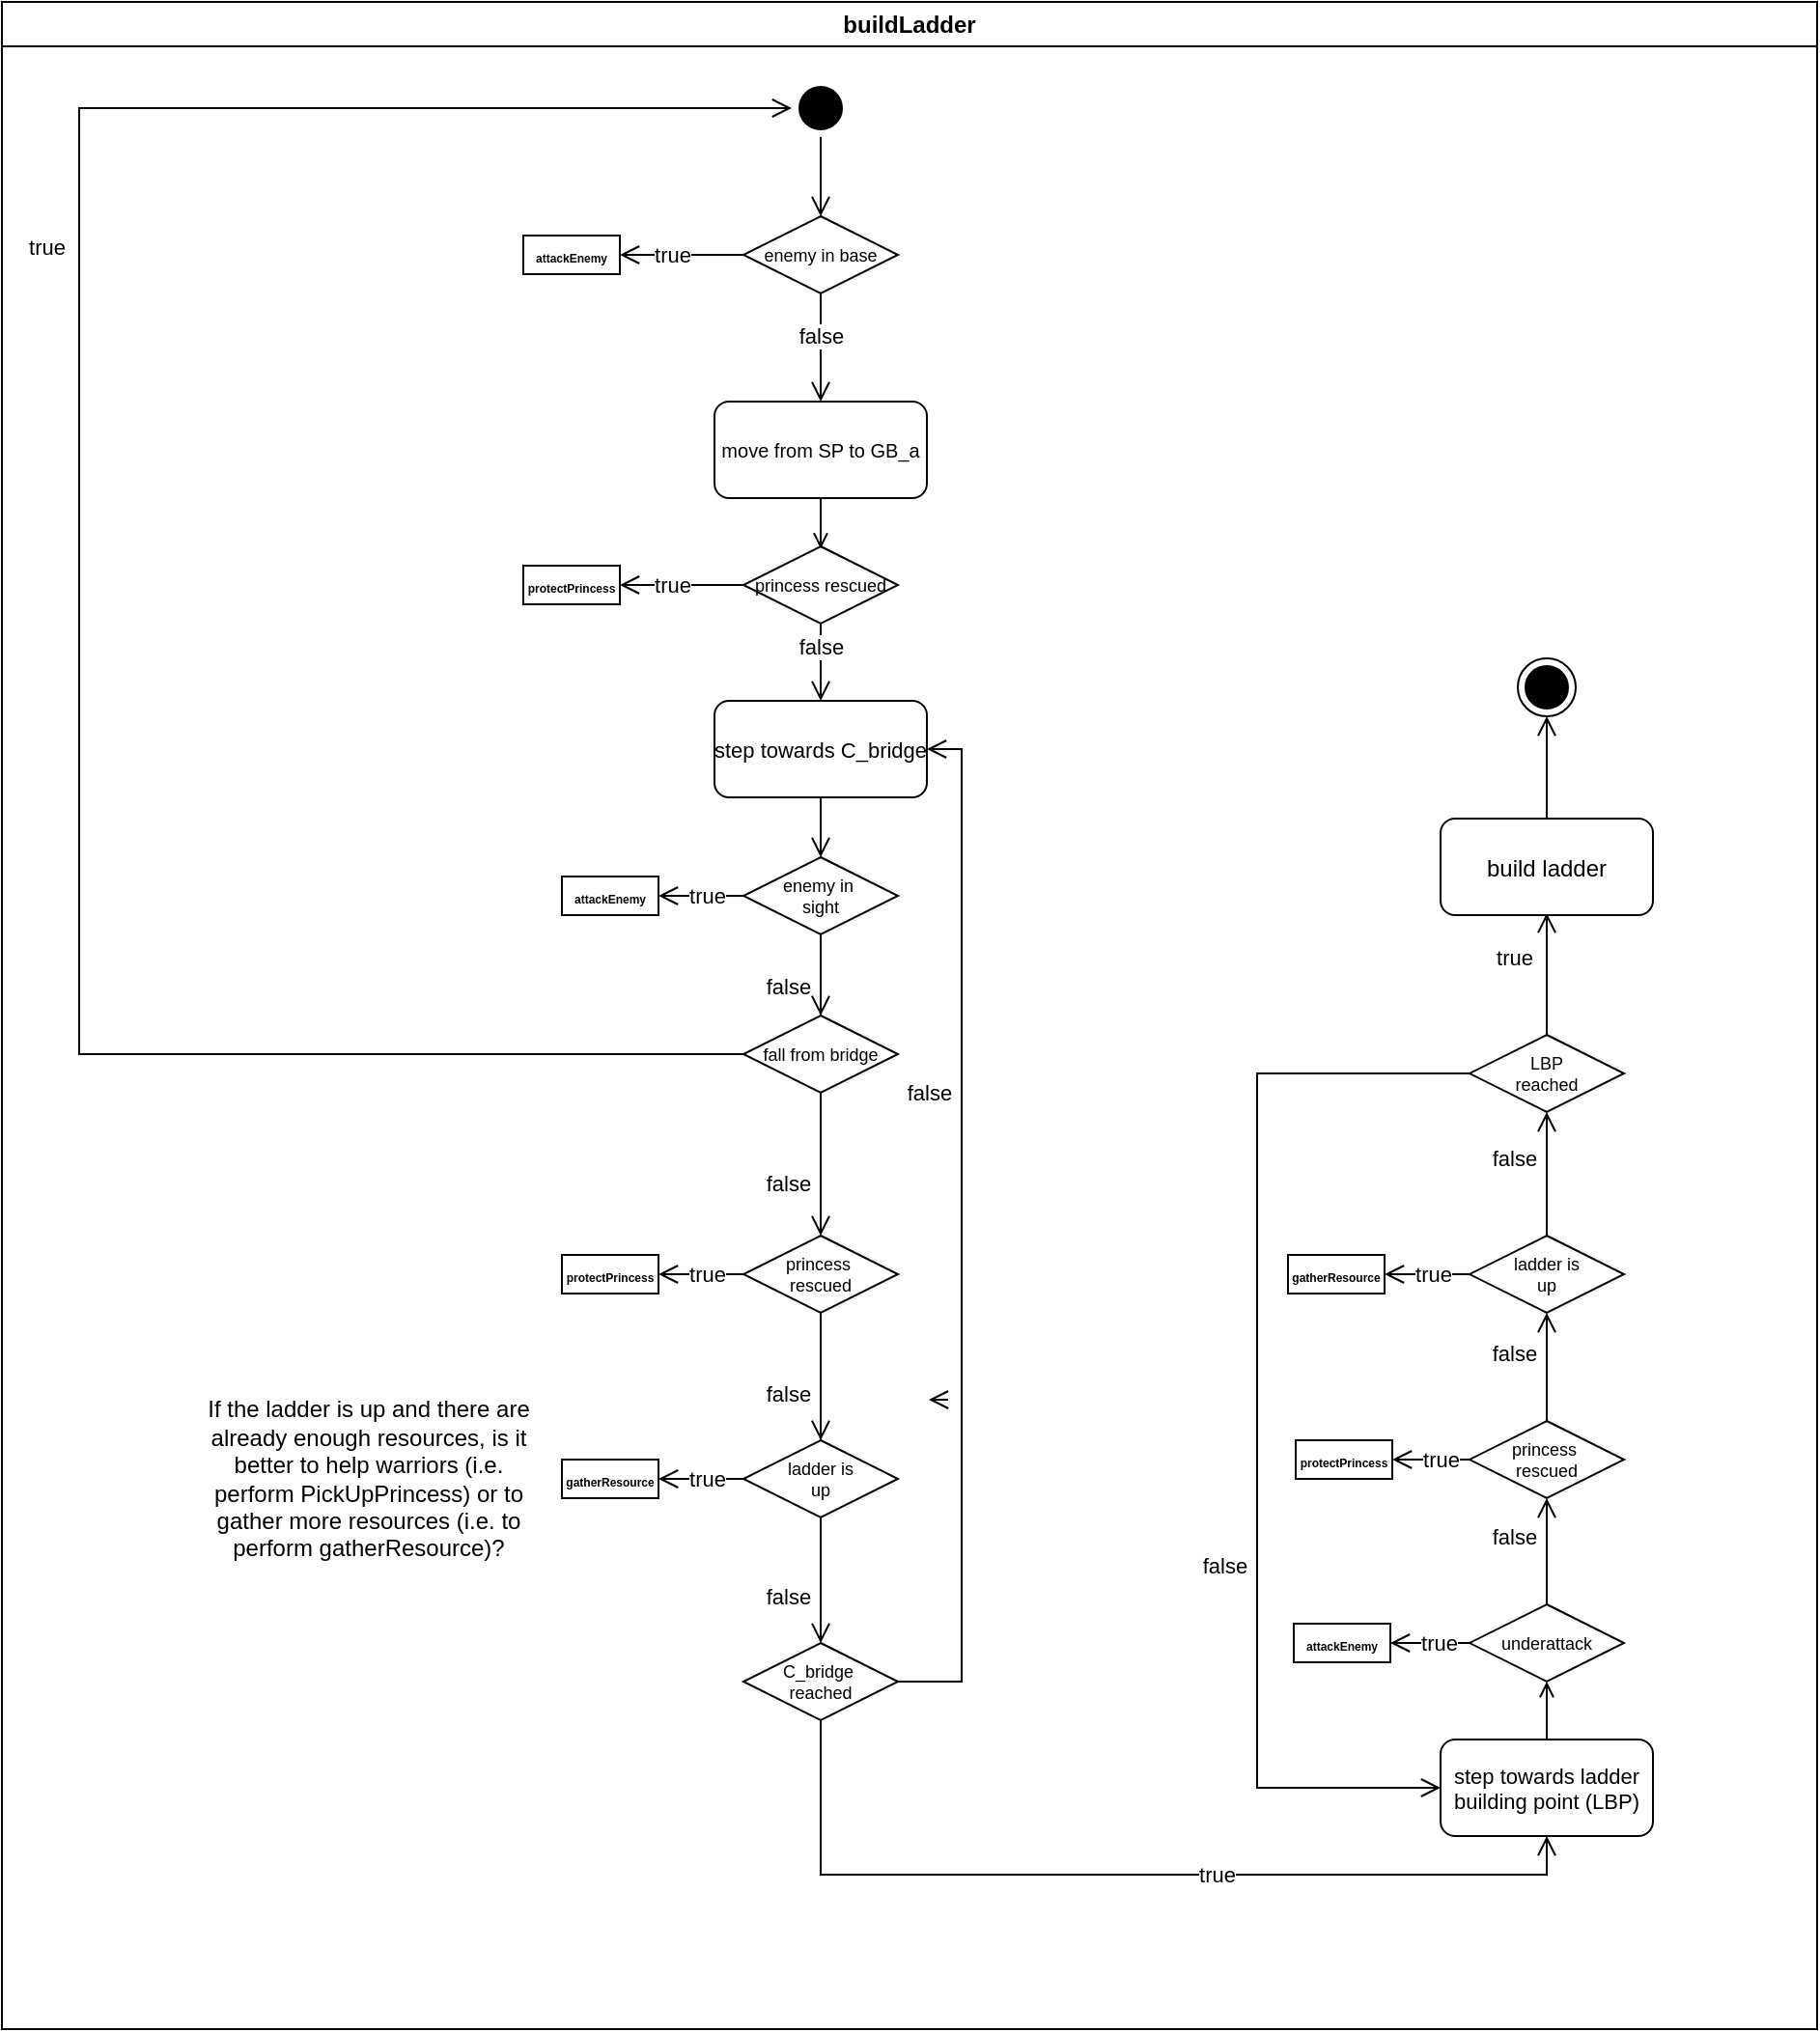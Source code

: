 <mxfile version="26.0.6">
  <diagram name="Page-1" id="e7e014a7-5840-1c2e-5031-d8a46d1fe8dd">
    <mxGraphModel dx="1687" dy="878" grid="1" gridSize="10" guides="1" tooltips="1" connect="1" arrows="1" fold="1" page="1" pageScale="1" pageWidth="1169" pageHeight="826" background="none" math="0" shadow="0">
      <root>
        <mxCell id="0" />
        <mxCell id="1" parent="0" />
        <mxCell id="3" value="buildLadder" style="swimlane;whiteSpace=wrap" parent="1" vertex="1">
          <mxGeometry x="780" y="120" width="940" height="1050" as="geometry" />
        </mxCell>
        <mxCell id="15" value="move from SP to GB_a" style="fontSize=10;verticalAlign=middle;horizontal=1;rounded=1;" parent="3" vertex="1">
          <mxGeometry x="369" y="207" width="110" height="50" as="geometry" />
        </mxCell>
        <mxCell id="22" value="" style="edgeStyle=elbowEdgeStyle;elbow=horizontal;align=left;verticalAlign=bottom;endArrow=open;endSize=8;exitX=0.5;exitY=1;endFill=1;rounded=0;entryX=0.5;entryY=0;entryDx=0;entryDy=0;exitDx=0;exitDy=0;" parent="3" source="_Sj6H3lR2v7R7_RWuAPX-46" target="15" edge="1">
          <mxGeometry x="-1" relative="1" as="geometry">
            <mxPoint x="420" y="215" as="targetPoint" />
            <Array as="points">
              <mxPoint x="424" y="180" />
            </Array>
            <mxPoint x="300" y="220" as="sourcePoint" />
          </mxGeometry>
        </mxCell>
        <mxCell id="_Sj6H3lR2v7R7_RWuAPX-50" value="false" style="edgeLabel;html=1;align=center;verticalAlign=middle;resizable=0;points=[];" parent="22" vertex="1" connectable="0">
          <mxGeometry x="0.267" relative="1" as="geometry">
            <mxPoint y="-14" as="offset" />
          </mxGeometry>
        </mxCell>
        <mxCell id="_Sj6H3lR2v7R7_RWuAPX-46" value="enemy in base" style="rhombus;fontSize=9;" parent="3" vertex="1">
          <mxGeometry x="384" y="111" width="80" height="40" as="geometry" />
        </mxCell>
        <mxCell id="_Sj6H3lR2v7R7_RWuAPX-51" value="" style="edgeStyle=elbowEdgeStyle;elbow=horizontal;align=left;verticalAlign=bottom;endArrow=open;endSize=8;exitX=0;exitY=0.5;endFill=1;rounded=0;exitDx=0;exitDy=0;entryX=1;entryY=0.5;entryDx=0;entryDy=0;" parent="3" source="_Sj6H3lR2v7R7_RWuAPX-46" target="_Sj6H3lR2v7R7_RWuAPX-160" edge="1">
          <mxGeometry x="-1" relative="1" as="geometry">
            <mxPoint x="229.34" y="131.21" as="targetPoint" />
            <Array as="points">
              <mxPoint x="330" y="130" />
            </Array>
            <mxPoint x="70" y="99" as="sourcePoint" />
          </mxGeometry>
        </mxCell>
        <mxCell id="_Sj6H3lR2v7R7_RWuAPX-52" value="&lt;div&gt;true&lt;/div&gt;" style="edgeLabel;html=1;align=center;verticalAlign=middle;resizable=0;points=[];" parent="_Sj6H3lR2v7R7_RWuAPX-51" vertex="1" connectable="0">
          <mxGeometry x="0.267" relative="1" as="geometry">
            <mxPoint x="3" as="offset" />
          </mxGeometry>
        </mxCell>
        <mxCell id="_Sj6H3lR2v7R7_RWuAPX-54" value="step towards C_bridge" style="rounded=1;fontSize=11;" parent="3" vertex="1">
          <mxGeometry x="369" y="362" width="110" height="50" as="geometry" />
        </mxCell>
        <mxCell id="_Sj6H3lR2v7R7_RWuAPX-55" value="princess rescued" style="rhombus;fontSize=9;" parent="3" vertex="1">
          <mxGeometry x="384" y="282" width="80" height="40" as="geometry" />
        </mxCell>
        <mxCell id="_Sj6H3lR2v7R7_RWuAPX-65" value="" style="edgeStyle=elbowEdgeStyle;elbow=horizontal;align=left;verticalAlign=bottom;endArrow=open;endSize=8;exitX=0.5;exitY=1;endFill=1;rounded=0;exitDx=0;exitDy=0;entryX=0.5;entryY=0;entryDx=0;entryDy=0;" parent="3" source="_Sj6H3lR2v7R7_RWuAPX-55" edge="1" target="_Sj6H3lR2v7R7_RWuAPX-54">
          <mxGeometry x="-1" relative="1" as="geometry">
            <mxPoint x="420" y="362" as="targetPoint" />
            <Array as="points">
              <mxPoint x="424" y="340" />
            </Array>
            <mxPoint x="419.57" y="327" as="sourcePoint" />
          </mxGeometry>
        </mxCell>
        <mxCell id="_Sj6H3lR2v7R7_RWuAPX-66" value="false" style="edgeLabel;html=1;align=center;verticalAlign=middle;resizable=0;points=[];" parent="_Sj6H3lR2v7R7_RWuAPX-65" vertex="1" connectable="0">
          <mxGeometry x="0.267" relative="1" as="geometry">
            <mxPoint y="-14" as="offset" />
          </mxGeometry>
        </mxCell>
        <mxCell id="_Sj6H3lR2v7R7_RWuAPX-70" value="" style="ellipse;shape=startState;fillColor=#000000;strokeColor=#000000;" parent="3" vertex="1">
          <mxGeometry x="409" y="40" width="30" height="30" as="geometry" />
        </mxCell>
        <mxCell id="_Sj6H3lR2v7R7_RWuAPX-71" value="" style="edgeStyle=elbowEdgeStyle;elbow=horizontal;verticalAlign=bottom;endArrow=open;endSize=8;endFill=1;rounded=0;entryX=0.5;entryY=0;entryDx=0;entryDy=0;exitX=0.5;exitY=1;exitDx=0;exitDy=0;" parent="3" source="_Sj6H3lR2v7R7_RWuAPX-70" edge="1" target="_Sj6H3lR2v7R7_RWuAPX-46">
          <mxGeometry x="-70" y="-108" as="geometry">
            <mxPoint x="420" y="110" as="targetPoint" />
            <mxPoint x="424" y="70" as="sourcePoint" />
          </mxGeometry>
        </mxCell>
        <mxCell id="_Sj6H3lR2v7R7_RWuAPX-73" value="" style="edgeStyle=elbowEdgeStyle;elbow=horizontal;entryX=0.503;entryY=0.03;endArrow=open;endFill=1;rounded=0;entryDx=0;entryDy=0;entryPerimeter=0;exitX=0.5;exitY=1;exitDx=0;exitDy=0;" parent="3" target="_Sj6H3lR2v7R7_RWuAPX-55" edge="1" source="15">
          <mxGeometry width="100" height="100" relative="1" as="geometry">
            <mxPoint x="420" y="257" as="sourcePoint" />
            <mxPoint x="470" y="301" as="targetPoint" />
            <Array as="points">
              <mxPoint x="424" y="270" />
            </Array>
          </mxGeometry>
        </mxCell>
        <mxCell id="_Sj6H3lR2v7R7_RWuAPX-83" value="fall from bridge" style="rhombus;fontSize=9;" parent="3" vertex="1">
          <mxGeometry x="384" y="525" width="80" height="40" as="geometry" />
        </mxCell>
        <mxCell id="_Sj6H3lR2v7R7_RWuAPX-85" value="" style="edgeStyle=elbowEdgeStyle;elbow=horizontal;align=left;verticalAlign=bottom;endArrow=open;endSize=8;endFill=1;rounded=0;exitX=0;exitY=0.5;exitDx=0;exitDy=0;" parent="3" source="_Sj6H3lR2v7R7_RWuAPX-83" target="_Sj6H3lR2v7R7_RWuAPX-70" edge="1">
          <mxGeometry x="-1" relative="1" as="geometry">
            <mxPoint x="320" y="500" as="targetPoint" />
            <Array as="points">
              <mxPoint x="40" y="330" />
            </Array>
            <mxPoint x="230" y="500" as="sourcePoint" />
          </mxGeometry>
        </mxCell>
        <mxCell id="_Sj6H3lR2v7R7_RWuAPX-86" value="&lt;div&gt;true&lt;/div&gt;" style="edgeLabel;html=1;align=center;verticalAlign=middle;resizable=0;points=[];" parent="_Sj6H3lR2v7R7_RWuAPX-85" vertex="1" connectable="0">
          <mxGeometry x="0.267" relative="1" as="geometry">
            <mxPoint x="-17" as="offset" />
          </mxGeometry>
        </mxCell>
        <mxCell id="_Sj6H3lR2v7R7_RWuAPX-91" value="" style="edgeStyle=elbowEdgeStyle;elbow=horizontal;align=left;verticalAlign=bottom;endArrow=open;endSize=8;endFill=1;rounded=0;exitX=0.5;exitY=1;exitDx=0;exitDy=0;entryX=0.5;entryY=0;entryDx=0;entryDy=0;" parent="3" source="_Sj6H3lR2v7R7_RWuAPX-83" target="_Sj6H3lR2v7R7_RWuAPX-141" edge="1">
          <mxGeometry x="-1" relative="1" as="geometry">
            <mxPoint x="454" y="635" as="targetPoint" />
            <Array as="points" />
            <mxPoint x="424" y="465" as="sourcePoint" />
          </mxGeometry>
        </mxCell>
        <mxCell id="_Sj6H3lR2v7R7_RWuAPX-92" value="&lt;div&gt;false&lt;/div&gt;" style="edgeLabel;html=1;align=center;verticalAlign=middle;resizable=0;points=[];" parent="_Sj6H3lR2v7R7_RWuAPX-91" vertex="1" connectable="0">
          <mxGeometry x="0.267" relative="1" as="geometry">
            <mxPoint x="-17" as="offset" />
          </mxGeometry>
        </mxCell>
        <mxCell id="_Sj6H3lR2v7R7_RWuAPX-104" value="" style="edgeStyle=elbowEdgeStyle;elbow=horizontal;verticalAlign=bottom;endArrow=open;endSize=8;endFill=1;rounded=0;entryX=0.5;entryY=0;entryDx=0;entryDy=0;exitX=0.5;exitY=1;exitDx=0;exitDy=0;" parent="3" source="_Sj6H3lR2v7R7_RWuAPX-54" target="_Sj6H3lR2v7R7_RWuAPX-103" edge="1">
          <mxGeometry x="-180" y="-236" as="geometry">
            <mxPoint x="564" y="663" as="targetPoint" />
            <mxPoint x="564" y="540" as="sourcePoint" />
          </mxGeometry>
        </mxCell>
        <mxCell id="_Sj6H3lR2v7R7_RWuAPX-109" value="" style="edgeStyle=elbowEdgeStyle;elbow=horizontal;align=left;verticalAlign=bottom;endArrow=open;endSize=8;endFill=1;rounded=0;exitX=0.5;exitY=1;exitDx=0;exitDy=0;entryX=0.5;entryY=0;entryDx=0;entryDy=0;" parent="3" source="_Sj6H3lR2v7R7_RWuAPX-103" target="_Sj6H3lR2v7R7_RWuAPX-83" edge="1">
          <mxGeometry x="-1" relative="1" as="geometry">
            <mxPoint x="453.58" y="543" as="targetPoint" />
            <Array as="points" />
            <mxPoint x="453.58" y="483" as="sourcePoint" />
          </mxGeometry>
        </mxCell>
        <mxCell id="_Sj6H3lR2v7R7_RWuAPX-110" value="&lt;div&gt;false&lt;/div&gt;" style="edgeLabel;html=1;align=center;verticalAlign=middle;resizable=0;points=[];" parent="_Sj6H3lR2v7R7_RWuAPX-109" vertex="1" connectable="0">
          <mxGeometry x="0.267" relative="1" as="geometry">
            <mxPoint x="-17" as="offset" />
          </mxGeometry>
        </mxCell>
        <mxCell id="_Sj6H3lR2v7R7_RWuAPX-103" value="enemy in &#xa;sight" style="rhombus;fontSize=9;" parent="3" vertex="1">
          <mxGeometry x="384" y="443" width="80" height="40" as="geometry" />
        </mxCell>
        <mxCell id="_Sj6H3lR2v7R7_RWuAPX-128" value="C_bridge &#xa;reached" style="rhombus;fontSize=9;" parent="3" vertex="1">
          <mxGeometry x="384" y="850" width="80" height="40" as="geometry" />
        </mxCell>
        <mxCell id="_Sj6H3lR2v7R7_RWuAPX-132" value="" style="edgeStyle=elbowEdgeStyle;elbow=horizontal;align=left;verticalAlign=bottom;endArrow=open;endSize=8;endFill=1;rounded=0;exitX=0.5;exitY=1;exitDx=0;exitDy=0;entryX=0.5;entryY=1;entryDx=0;entryDy=0;" parent="3" source="_Sj6H3lR2v7R7_RWuAPX-128" target="ikUV5bZF2InAvdVvWLT--31" edge="1">
          <mxGeometry x="-1" relative="1" as="geometry">
            <mxPoint x="425" y="950" as="targetPoint" />
            <Array as="points">
              <mxPoint x="610" y="970" />
            </Array>
            <mxPoint x="344.57" y="1020" as="sourcePoint" />
          </mxGeometry>
        </mxCell>
        <mxCell id="_Sj6H3lR2v7R7_RWuAPX-133" value="true" style="edgeLabel;html=1;align=center;verticalAlign=middle;resizable=0;points=[];" parent="_Sj6H3lR2v7R7_RWuAPX-132" vertex="1" connectable="0">
          <mxGeometry x="0.267" relative="1" as="geometry">
            <mxPoint x="-17" as="offset" />
          </mxGeometry>
        </mxCell>
        <mxCell id="_Sj6H3lR2v7R7_RWuAPX-134" value="" style="edgeStyle=elbowEdgeStyle;elbow=horizontal;align=left;verticalAlign=bottom;endArrow=open;endSize=8;endFill=1;rounded=0;exitX=1;exitY=0.5;exitDx=0;exitDy=0;entryX=1;entryY=0.5;entryDx=0;entryDy=0;" parent="3" edge="1" target="_Sj6H3lR2v7R7_RWuAPX-54" source="_Sj6H3lR2v7R7_RWuAPX-128">
          <mxGeometry x="-1" relative="1" as="geometry">
            <mxPoint x="477" y="387" as="targetPoint" />
            <Array as="points">
              <mxPoint x="497" y="585" />
            </Array>
            <mxPoint x="462" y="785" as="sourcePoint" />
          </mxGeometry>
        </mxCell>
        <mxCell id="_Sj6H3lR2v7R7_RWuAPX-135" value="&lt;div&gt;false&lt;/div&gt;" style="edgeLabel;html=1;align=center;verticalAlign=middle;resizable=0;points=[];" parent="_Sj6H3lR2v7R7_RWuAPX-134" vertex="1" connectable="0">
          <mxGeometry x="0.267" relative="1" as="geometry">
            <mxPoint x="-17" as="offset" />
          </mxGeometry>
        </mxCell>
        <mxCell id="_Sj6H3lR2v7R7_RWuAPX-141" value="princess &#xa;rescued" style="rhombus;fontSize=9;" parent="3" vertex="1">
          <mxGeometry x="384" y="639" width="80" height="40" as="geometry" />
        </mxCell>
        <mxCell id="_Sj6H3lR2v7R7_RWuAPX-151" value="" style="edgeStyle=elbowEdgeStyle;elbow=horizontal;align=left;verticalAlign=bottom;endArrow=open;endSize=8;endFill=1;rounded=0;exitX=0.5;exitY=1;exitDx=0;exitDy=0;entryX=0.5;entryY=0;entryDx=0;entryDy=0;" parent="3" source="_Sj6H3lR2v7R7_RWuAPX-141" target="_Sj6H3lR2v7R7_RWuAPX-190" edge="1">
          <mxGeometry x="-1" relative="1" as="geometry">
            <mxPoint x="424" y="740" as="targetPoint" />
            <Array as="points" />
            <mxPoint x="453.75" y="679" as="sourcePoint" />
          </mxGeometry>
        </mxCell>
        <mxCell id="_Sj6H3lR2v7R7_RWuAPX-152" value="false" style="edgeLabel;html=1;align=center;verticalAlign=middle;resizable=0;points=[];" parent="_Sj6H3lR2v7R7_RWuAPX-151" vertex="1" connectable="0">
          <mxGeometry x="0.267" relative="1" as="geometry">
            <mxPoint x="-17" as="offset" />
          </mxGeometry>
        </mxCell>
        <mxCell id="_Sj6H3lR2v7R7_RWuAPX-160" value="&lt;div align=&quot;center&quot;&gt;&lt;font style=&quot;font-size: 6px;&quot;&gt;&lt;b&gt;&lt;font style=&quot;line-height: 100%;&quot;&gt;attackEnemy&lt;/font&gt;&lt;/b&gt;&lt;/font&gt;&lt;/div&gt;" style="rounded=0;whiteSpace=wrap;html=1;align=center;" parent="3" vertex="1">
          <mxGeometry x="270" y="121" width="50" height="20" as="geometry" />
        </mxCell>
        <mxCell id="_Sj6H3lR2v7R7_RWuAPX-163" value="&lt;font style=&quot;font-size: 6px;&quot;&gt;&lt;b&gt;protectPrincess&lt;/b&gt;&lt;/font&gt;" style="rounded=0;whiteSpace=wrap;html=1;align=center;" parent="3" vertex="1">
          <mxGeometry x="270" y="292" width="50" height="20" as="geometry" />
        </mxCell>
        <mxCell id="_Sj6H3lR2v7R7_RWuAPX-161" value="" style="edgeStyle=elbowEdgeStyle;elbow=horizontal;align=left;verticalAlign=bottom;endArrow=open;endSize=8;endFill=1;rounded=0;entryX=1;entryY=0.5;entryDx=0;entryDy=0;exitX=0;exitY=0.5;exitDx=0;exitDy=0;" parent="3" source="_Sj6H3lR2v7R7_RWuAPX-55" target="_Sj6H3lR2v7R7_RWuAPX-163" edge="1">
          <mxGeometry x="-1" relative="1" as="geometry">
            <mxPoint x="239.34" y="141.21" as="targetPoint" />
            <Array as="points">
              <mxPoint x="360" y="290" />
            </Array>
            <mxPoint x="380" y="300" as="sourcePoint" />
          </mxGeometry>
        </mxCell>
        <mxCell id="_Sj6H3lR2v7R7_RWuAPX-162" value="&lt;div&gt;true&lt;/div&gt;" style="edgeLabel;html=1;align=center;verticalAlign=middle;resizable=0;points=[];" parent="_Sj6H3lR2v7R7_RWuAPX-161" vertex="1" connectable="0">
          <mxGeometry x="0.267" relative="1" as="geometry">
            <mxPoint x="3" as="offset" />
          </mxGeometry>
        </mxCell>
        <mxCell id="_Sj6H3lR2v7R7_RWuAPX-168" value="" style="edgeStyle=elbowEdgeStyle;elbow=horizontal;align=left;verticalAlign=bottom;endArrow=open;endSize=8;endFill=1;rounded=0;exitX=0;exitY=0.5;exitDx=0;exitDy=0;entryX=1;entryY=0.5;entryDx=0;entryDy=0;" parent="3" source="_Sj6H3lR2v7R7_RWuAPX-141" target="_Sj6H3lR2v7R7_RWuAPX-170" edge="1">
          <mxGeometry x="-1" relative="1" as="geometry">
            <mxPoint x="370" y="659" as="targetPoint" />
            <Array as="points" />
            <mxPoint x="415" y="659" as="sourcePoint" />
          </mxGeometry>
        </mxCell>
        <mxCell id="_Sj6H3lR2v7R7_RWuAPX-169" value="true" style="edgeLabel;html=1;align=center;verticalAlign=middle;resizable=0;points=[];" parent="_Sj6H3lR2v7R7_RWuAPX-168" vertex="1" connectable="0">
          <mxGeometry x="0.267" relative="1" as="geometry">
            <mxPoint x="9" as="offset" />
          </mxGeometry>
        </mxCell>
        <mxCell id="_Sj6H3lR2v7R7_RWuAPX-170" value="&lt;font style=&quot;font-size: 6px;&quot;&gt;&lt;b&gt;protectPrincess&lt;/b&gt;&lt;/font&gt;" style="rounded=0;whiteSpace=wrap;html=1;align=center;" parent="3" vertex="1">
          <mxGeometry x="290" y="649" width="50" height="20" as="geometry" />
        </mxCell>
        <mxCell id="_Sj6H3lR2v7R7_RWuAPX-173" value="" style="edgeStyle=elbowEdgeStyle;elbow=horizontal;align=left;verticalAlign=bottom;endArrow=open;endSize=8;endFill=1;rounded=0;exitX=0;exitY=0.5;exitDx=0;exitDy=0;entryX=1;entryY=0.5;entryDx=0;entryDy=0;" parent="3" source="_Sj6H3lR2v7R7_RWuAPX-103" target="_Sj6H3lR2v7R7_RWuAPX-175" edge="1">
          <mxGeometry x="-1" relative="1" as="geometry">
            <mxPoint x="370" y="463" as="targetPoint" />
            <Array as="points" />
            <mxPoint x="415" y="463" as="sourcePoint" />
          </mxGeometry>
        </mxCell>
        <mxCell id="_Sj6H3lR2v7R7_RWuAPX-174" value="true" style="edgeLabel;html=1;align=center;verticalAlign=middle;resizable=0;points=[];" parent="_Sj6H3lR2v7R7_RWuAPX-173" vertex="1" connectable="0">
          <mxGeometry x="0.267" relative="1" as="geometry">
            <mxPoint x="9" as="offset" />
          </mxGeometry>
        </mxCell>
        <mxCell id="_Sj6H3lR2v7R7_RWuAPX-175" value="&lt;font style=&quot;font-size: 6px;&quot;&gt;&lt;b&gt;attackEnemy&lt;/b&gt;&lt;/font&gt;" style="rounded=0;whiteSpace=wrap;html=1;align=center;" parent="3" vertex="1">
          <mxGeometry x="290" y="453" width="50" height="20" as="geometry" />
        </mxCell>
        <mxCell id="_Sj6H3lR2v7R7_RWuAPX-176" value="" style="edgeStyle=elbowEdgeStyle;elbow=horizontal;align=left;verticalAlign=bottom;endArrow=open;endSize=8;endFill=1;rounded=0;exitX=0;exitY=0.5;exitDx=0;exitDy=0;entryX=1;entryY=0.5;entryDx=0;entryDy=0;" parent="3" target="_Sj6H3lR2v7R7_RWuAPX-178" edge="1">
          <mxGeometry x="-1" relative="1" as="geometry">
            <mxPoint x="480" y="724" as="targetPoint" />
            <Array as="points" />
            <mxPoint x="490" y="724" as="sourcePoint" />
          </mxGeometry>
        </mxCell>
        <mxCell id="_Sj6H3lR2v7R7_RWuAPX-190" value="&#xa;ladder is&#xa;up&#xa;" style="rhombus;fontSize=9;" parent="3" vertex="1">
          <mxGeometry x="384" y="745" width="80" height="40" as="geometry" />
        </mxCell>
        <mxCell id="_Sj6H3lR2v7R7_RWuAPX-201" value="&#xa;ladder is&#xa;up&#xa;" style="rhombus;fontSize=9;" parent="3" vertex="1">
          <mxGeometry x="760" y="639" width="80" height="40" as="geometry" />
        </mxCell>
        <mxCell id="_Sj6H3lR2v7R7_RWuAPX-209" value="princess &#xa;rescued" style="rhombus;fontSize=9;" parent="3" vertex="1">
          <mxGeometry x="760" y="735" width="80" height="40" as="geometry" />
        </mxCell>
        <mxCell id="_Sj6H3lR2v7R7_RWuAPX-210" value="" style="edgeStyle=elbowEdgeStyle;elbow=horizontal;align=left;verticalAlign=bottom;endArrow=open;endSize=8;endFill=1;rounded=0;exitX=0;exitY=0.5;exitDx=0;exitDy=0;entryX=1;entryY=0.5;entryDx=0;entryDy=0;" parent="3" source="_Sj6H3lR2v7R7_RWuAPX-209" target="_Sj6H3lR2v7R7_RWuAPX-212" edge="1">
          <mxGeometry x="-1" relative="1" as="geometry">
            <mxPoint x="719" y="754.43" as="targetPoint" />
            <Array as="points" />
            <mxPoint x="759" y="754.43" as="sourcePoint" />
          </mxGeometry>
        </mxCell>
        <mxCell id="_Sj6H3lR2v7R7_RWuAPX-211" value="true" style="edgeLabel;html=1;align=center;verticalAlign=middle;resizable=0;points=[];" parent="_Sj6H3lR2v7R7_RWuAPX-210" vertex="1" connectable="0">
          <mxGeometry x="0.267" relative="1" as="geometry">
            <mxPoint x="10" as="offset" />
          </mxGeometry>
        </mxCell>
        <mxCell id="_Sj6H3lR2v7R7_RWuAPX-212" value="&lt;font style=&quot;font-size: 6px;&quot;&gt;&lt;b&gt;protectPrincess&lt;/b&gt;&lt;/font&gt;" style="rounded=0;whiteSpace=wrap;html=1;align=center;" parent="3" vertex="1">
          <mxGeometry x="670" y="745" width="50" height="20" as="geometry" />
        </mxCell>
        <mxCell id="_Sj6H3lR2v7R7_RWuAPX-213" value="" style="edgeStyle=elbowEdgeStyle;elbow=horizontal;entryX=0.5;entryY=1;endArrow=open;endFill=1;rounded=0;entryDx=0;entryDy=0;exitX=0.5;exitY=0;exitDx=0;exitDy=0;" parent="3" target="_Sj6H3lR2v7R7_RWuAPX-270" edge="1">
          <mxGeometry width="100" height="100" relative="1" as="geometry">
            <mxPoint x="800" y="900" as="sourcePoint" />
            <mxPoint x="800" y="785" as="targetPoint" />
            <Array as="points">
              <mxPoint x="800" y="880" />
            </Array>
          </mxGeometry>
        </mxCell>
        <mxCell id="_Sj6H3lR2v7R7_RWuAPX-214" value="" style="edgeStyle=elbowEdgeStyle;elbow=horizontal;align=left;verticalAlign=bottom;endArrow=open;endSize=8;endFill=1;rounded=0;exitX=0.5;exitY=0;exitDx=0;exitDy=0;entryX=0.5;entryY=1;entryDx=0;entryDy=0;" parent="3" source="_Sj6H3lR2v7R7_RWuAPX-209" target="_Sj6H3lR2v7R7_RWuAPX-201" edge="1">
          <mxGeometry x="-1" relative="1" as="geometry">
            <mxPoint x="605" y="850" as="targetPoint" />
            <Array as="points" />
            <mxPoint x="605" y="764" as="sourcePoint" />
          </mxGeometry>
        </mxCell>
        <mxCell id="_Sj6H3lR2v7R7_RWuAPX-215" value="false" style="edgeLabel;html=1;align=center;verticalAlign=middle;resizable=0;points=[];" parent="_Sj6H3lR2v7R7_RWuAPX-214" vertex="1" connectable="0">
          <mxGeometry x="0.267" relative="1" as="geometry">
            <mxPoint x="-17" as="offset" />
          </mxGeometry>
        </mxCell>
        <mxCell id="_Sj6H3lR2v7R7_RWuAPX-218" value="LBP&#xa;reached" style="rhombus;fontSize=9;" parent="3" vertex="1">
          <mxGeometry x="760" y="535" width="80" height="40" as="geometry" />
        </mxCell>
        <mxCell id="_Sj6H3lR2v7R7_RWuAPX-228" value="" style="edgeStyle=elbowEdgeStyle;elbow=horizontal;align=left;verticalAlign=bottom;endArrow=open;endSize=8;endFill=1;rounded=0;entryX=0.5;entryY=1;entryDx=0;entryDy=0;exitX=0.5;exitY=0;exitDx=0;exitDy=0;" parent="3" source="_Sj6H3lR2v7R7_RWuAPX-201" target="_Sj6H3lR2v7R7_RWuAPX-218" edge="1">
          <mxGeometry x="-1" relative="1" as="geometry">
            <mxPoint x="811" y="752" as="targetPoint" />
            <Array as="points" />
            <mxPoint x="770" y="680" as="sourcePoint" />
          </mxGeometry>
        </mxCell>
        <mxCell id="_Sj6H3lR2v7R7_RWuAPX-229" value="false" style="edgeLabel;html=1;align=center;verticalAlign=middle;resizable=0;points=[];" parent="_Sj6H3lR2v7R7_RWuAPX-228" vertex="1" connectable="0">
          <mxGeometry x="0.267" relative="1" as="geometry">
            <mxPoint x="-17" as="offset" />
          </mxGeometry>
        </mxCell>
        <mxCell id="_Sj6H3lR2v7R7_RWuAPX-255" value="" style="edgeStyle=elbowEdgeStyle;elbow=horizontal;align=left;verticalAlign=bottom;endArrow=open;endSize=8;endFill=1;rounded=0;exitX=0;exitY=0.5;exitDx=0;exitDy=0;entryX=0;entryY=0.5;entryDx=0;entryDy=0;" parent="3" source="_Sj6H3lR2v7R7_RWuAPX-218" edge="1">
          <mxGeometry x="-1" relative="1" as="geometry">
            <mxPoint x="745" y="925" as="targetPoint" />
            <Array as="points">
              <mxPoint x="650" y="685" />
            </Array>
            <mxPoint x="810" y="649" as="sourcePoint" />
          </mxGeometry>
        </mxCell>
        <mxCell id="_Sj6H3lR2v7R7_RWuAPX-256" value="false" style="edgeLabel;html=1;align=center;verticalAlign=middle;resizable=0;points=[];" parent="_Sj6H3lR2v7R7_RWuAPX-255" vertex="1" connectable="0">
          <mxGeometry x="0.267" relative="1" as="geometry">
            <mxPoint x="-17" as="offset" />
          </mxGeometry>
        </mxCell>
        <mxCell id="_Sj6H3lR2v7R7_RWuAPX-259" value="" style="edgeStyle=elbowEdgeStyle;elbow=horizontal;align=left;verticalAlign=bottom;endArrow=open;endSize=8;endFill=1;rounded=0;entryX=0.5;entryY=1;entryDx=0;entryDy=0;exitX=0.5;exitY=0;exitDx=0;exitDy=0;" parent="3" source="_Sj6H3lR2v7R7_RWuAPX-218" edge="1">
          <mxGeometry x="-1" relative="1" as="geometry">
            <mxPoint x="800" y="472" as="targetPoint" />
            <Array as="points" />
            <mxPoint x="799.72" y="535" as="sourcePoint" />
          </mxGeometry>
        </mxCell>
        <mxCell id="_Sj6H3lR2v7R7_RWuAPX-260" value="true" style="edgeLabel;html=1;align=center;verticalAlign=middle;resizable=0;points=[];" parent="_Sj6H3lR2v7R7_RWuAPX-259" vertex="1" connectable="0">
          <mxGeometry x="0.267" relative="1" as="geometry">
            <mxPoint x="-17" as="offset" />
          </mxGeometry>
        </mxCell>
        <mxCell id="_Sj6H3lR2v7R7_RWuAPX-262" value="build ladder" style="rounded=1;" parent="3" vertex="1">
          <mxGeometry x="745" y="423" width="110" height="50" as="geometry" />
        </mxCell>
        <mxCell id="_Sj6H3lR2v7R7_RWuAPX-43" value="" style="ellipse;shape=endState;fillColor=#000000;strokeColor=#000000;" parent="3" vertex="1">
          <mxGeometry x="785" y="340" width="30" height="30" as="geometry" />
        </mxCell>
        <mxCell id="_Sj6H3lR2v7R7_RWuAPX-270" value="underattack" style="rhombus;fontSize=9;" parent="3" vertex="1">
          <mxGeometry x="760" y="830" width="80" height="40" as="geometry" />
        </mxCell>
        <mxCell id="_Sj6H3lR2v7R7_RWuAPX-277" value="" style="edgeStyle=elbowEdgeStyle;elbow=horizontal;align=left;verticalAlign=bottom;endArrow=open;endSize=8;endFill=1;rounded=0;exitX=0;exitY=0.5;exitDx=0;exitDy=0;entryX=1;entryY=0.5;entryDx=0;entryDy=0;" parent="3" source="_Sj6H3lR2v7R7_RWuAPX-270" target="_Sj6H3lR2v7R7_RWuAPX-279" edge="1">
          <mxGeometry x="-1" relative="1" as="geometry">
            <mxPoint x="718" y="849.43" as="targetPoint" />
            <Array as="points" />
            <mxPoint x="759" y="850" as="sourcePoint" />
          </mxGeometry>
        </mxCell>
        <mxCell id="_Sj6H3lR2v7R7_RWuAPX-278" value="true" style="edgeLabel;html=1;align=center;verticalAlign=middle;resizable=0;points=[];" parent="_Sj6H3lR2v7R7_RWuAPX-277" vertex="1" connectable="0">
          <mxGeometry x="0.267" relative="1" as="geometry">
            <mxPoint x="10" as="offset" />
          </mxGeometry>
        </mxCell>
        <mxCell id="_Sj6H3lR2v7R7_RWuAPX-279" value="&lt;font style=&quot;font-size: 6px;&quot;&gt;&lt;b&gt;attackEnemy&lt;/b&gt;&lt;/font&gt;" style="rounded=0;whiteSpace=wrap;html=1;align=center;" parent="3" vertex="1">
          <mxGeometry x="669" y="840" width="50" height="20" as="geometry" />
        </mxCell>
        <mxCell id="_Sj6H3lR2v7R7_RWuAPX-280" value="" style="edgeStyle=elbowEdgeStyle;elbow=horizontal;align=left;verticalAlign=bottom;endArrow=open;endSize=8;endFill=1;rounded=0;exitX=0.5;exitY=0;exitDx=0;exitDy=0;entryX=0.5;entryY=1;entryDx=0;entryDy=0;" parent="3" source="_Sj6H3lR2v7R7_RWuAPX-270" target="_Sj6H3lR2v7R7_RWuAPX-209" edge="1">
          <mxGeometry x="-1" relative="1" as="geometry">
            <mxPoint x="799.9" y="775" as="targetPoint" />
            <Array as="points" />
            <mxPoint x="799.9" y="831" as="sourcePoint" />
          </mxGeometry>
        </mxCell>
        <mxCell id="_Sj6H3lR2v7R7_RWuAPX-281" value="false" style="edgeLabel;html=1;align=center;verticalAlign=middle;resizable=0;points=[];" parent="_Sj6H3lR2v7R7_RWuAPX-280" vertex="1" connectable="0">
          <mxGeometry x="0.267" relative="1" as="geometry">
            <mxPoint x="-17" as="offset" />
          </mxGeometry>
        </mxCell>
        <mxCell id="_Sj6H3lR2v7R7_RWuAPX-318" value="" style="edgeStyle=elbowEdgeStyle;elbow=horizontal;verticalAlign=bottom;endArrow=open;endSize=8;endFill=1;rounded=0;exitX=0.5;exitY=0;exitDx=0;exitDy=0;entryX=0.5;entryY=1;entryDx=0;entryDy=0;" parent="3" source="_Sj6H3lR2v7R7_RWuAPX-262" target="_Sj6H3lR2v7R7_RWuAPX-43" edge="1">
          <mxGeometry x="-280" y="-228" as="geometry">
            <mxPoint x="720.14" y="141" as="targetPoint" />
            <mxPoint x="790" y="116" as="sourcePoint" />
            <Array as="points" />
          </mxGeometry>
        </mxCell>
        <mxCell id="ikUV5bZF2InAvdVvWLT--25" value="" style="edgeStyle=elbowEdgeStyle;elbow=horizontal;align=left;verticalAlign=bottom;endArrow=open;endSize=8;endFill=1;rounded=0;exitX=0;exitY=0.5;exitDx=0;exitDy=0;entryX=1;entryY=0.5;entryDx=0;entryDy=0;" edge="1" parent="3" target="ikUV5bZF2InAvdVvWLT--27" source="_Sj6H3lR2v7R7_RWuAPX-190">
          <mxGeometry x="-1" relative="1" as="geometry">
            <mxPoint x="370" y="765" as="targetPoint" />
            <Array as="points" />
            <mxPoint x="384" y="765" as="sourcePoint" />
          </mxGeometry>
        </mxCell>
        <mxCell id="ikUV5bZF2InAvdVvWLT--26" value="true" style="edgeLabel;html=1;align=center;verticalAlign=middle;resizable=0;points=[];" vertex="1" connectable="0" parent="ikUV5bZF2InAvdVvWLT--25">
          <mxGeometry x="0.267" relative="1" as="geometry">
            <mxPoint x="9" as="offset" />
          </mxGeometry>
        </mxCell>
        <mxCell id="ikUV5bZF2InAvdVvWLT--27" value="&lt;font style=&quot;font-size: 6px;&quot;&gt;&lt;b&gt;gatherResource&lt;/b&gt;&lt;/font&gt;" style="rounded=0;whiteSpace=wrap;html=1;align=center;" vertex="1" parent="3">
          <mxGeometry x="290" y="755" width="50" height="20" as="geometry" />
        </mxCell>
        <mxCell id="ikUV5bZF2InAvdVvWLT--28" value="" style="edgeStyle=elbowEdgeStyle;elbow=horizontal;align=left;verticalAlign=bottom;endArrow=open;endSize=8;endFill=1;rounded=0;exitX=0.5;exitY=1;exitDx=0;exitDy=0;entryX=0.5;entryY=0;entryDx=0;entryDy=0;" edge="1" parent="3" source="_Sj6H3lR2v7R7_RWuAPX-190" target="_Sj6H3lR2v7R7_RWuAPX-128">
          <mxGeometry x="-1" relative="1" as="geometry">
            <mxPoint x="423.9" y="851" as="targetPoint" />
            <Array as="points" />
            <mxPoint x="423.9" y="785" as="sourcePoint" />
          </mxGeometry>
        </mxCell>
        <mxCell id="ikUV5bZF2InAvdVvWLT--29" value="false" style="edgeLabel;html=1;align=center;verticalAlign=middle;resizable=0;points=[];" vertex="1" connectable="0" parent="ikUV5bZF2InAvdVvWLT--28">
          <mxGeometry x="0.267" relative="1" as="geometry">
            <mxPoint x="-17" as="offset" />
          </mxGeometry>
        </mxCell>
        <mxCell id="ikUV5bZF2InAvdVvWLT--30" value="If the ladder is up and there are already enough resources, is it better to help warriors (i.e. perform PickUpPrincess) or to gather more resources (i.e. to perform gatherResource)?" style="text;html=1;align=center;verticalAlign=middle;whiteSpace=wrap;rounded=0;" vertex="1" parent="3">
          <mxGeometry x="100" y="717.5" width="180" height="95" as="geometry" />
        </mxCell>
        <mxCell id="ikUV5bZF2InAvdVvWLT--31" value="&#xa;step towards ladder&#xa;building point (LBP)&#xa;" style="rounded=1;fontSize=11;" vertex="1" parent="3">
          <mxGeometry x="745" y="900" width="110" height="50" as="geometry" />
        </mxCell>
        <mxCell id="ikUV5bZF2InAvdVvWLT--39" value="" style="edgeStyle=elbowEdgeStyle;elbow=horizontal;align=left;verticalAlign=bottom;endArrow=open;endSize=8;endFill=1;rounded=0;exitX=0;exitY=0.5;exitDx=0;exitDy=0;entryX=1;entryY=0.5;entryDx=0;entryDy=0;" edge="1" parent="3" target="ikUV5bZF2InAvdVvWLT--41" source="_Sj6H3lR2v7R7_RWuAPX-201">
          <mxGeometry x="-1" relative="1" as="geometry">
            <mxPoint x="746" y="659" as="targetPoint" />
            <Array as="points" />
            <mxPoint x="760" y="659" as="sourcePoint" />
          </mxGeometry>
        </mxCell>
        <mxCell id="ikUV5bZF2InAvdVvWLT--40" value="true" style="edgeLabel;html=1;align=center;verticalAlign=middle;resizable=0;points=[];" vertex="1" connectable="0" parent="ikUV5bZF2InAvdVvWLT--39">
          <mxGeometry x="0.267" relative="1" as="geometry">
            <mxPoint x="9" as="offset" />
          </mxGeometry>
        </mxCell>
        <mxCell id="ikUV5bZF2InAvdVvWLT--41" value="&lt;font style=&quot;font-size: 6px;&quot;&gt;&lt;b&gt;gatherResource&lt;/b&gt;&lt;/font&gt;" style="rounded=0;whiteSpace=wrap;html=1;align=center;" vertex="1" parent="3">
          <mxGeometry x="666" y="649" width="50" height="20" as="geometry" />
        </mxCell>
      </root>
    </mxGraphModel>
  </diagram>
</mxfile>
